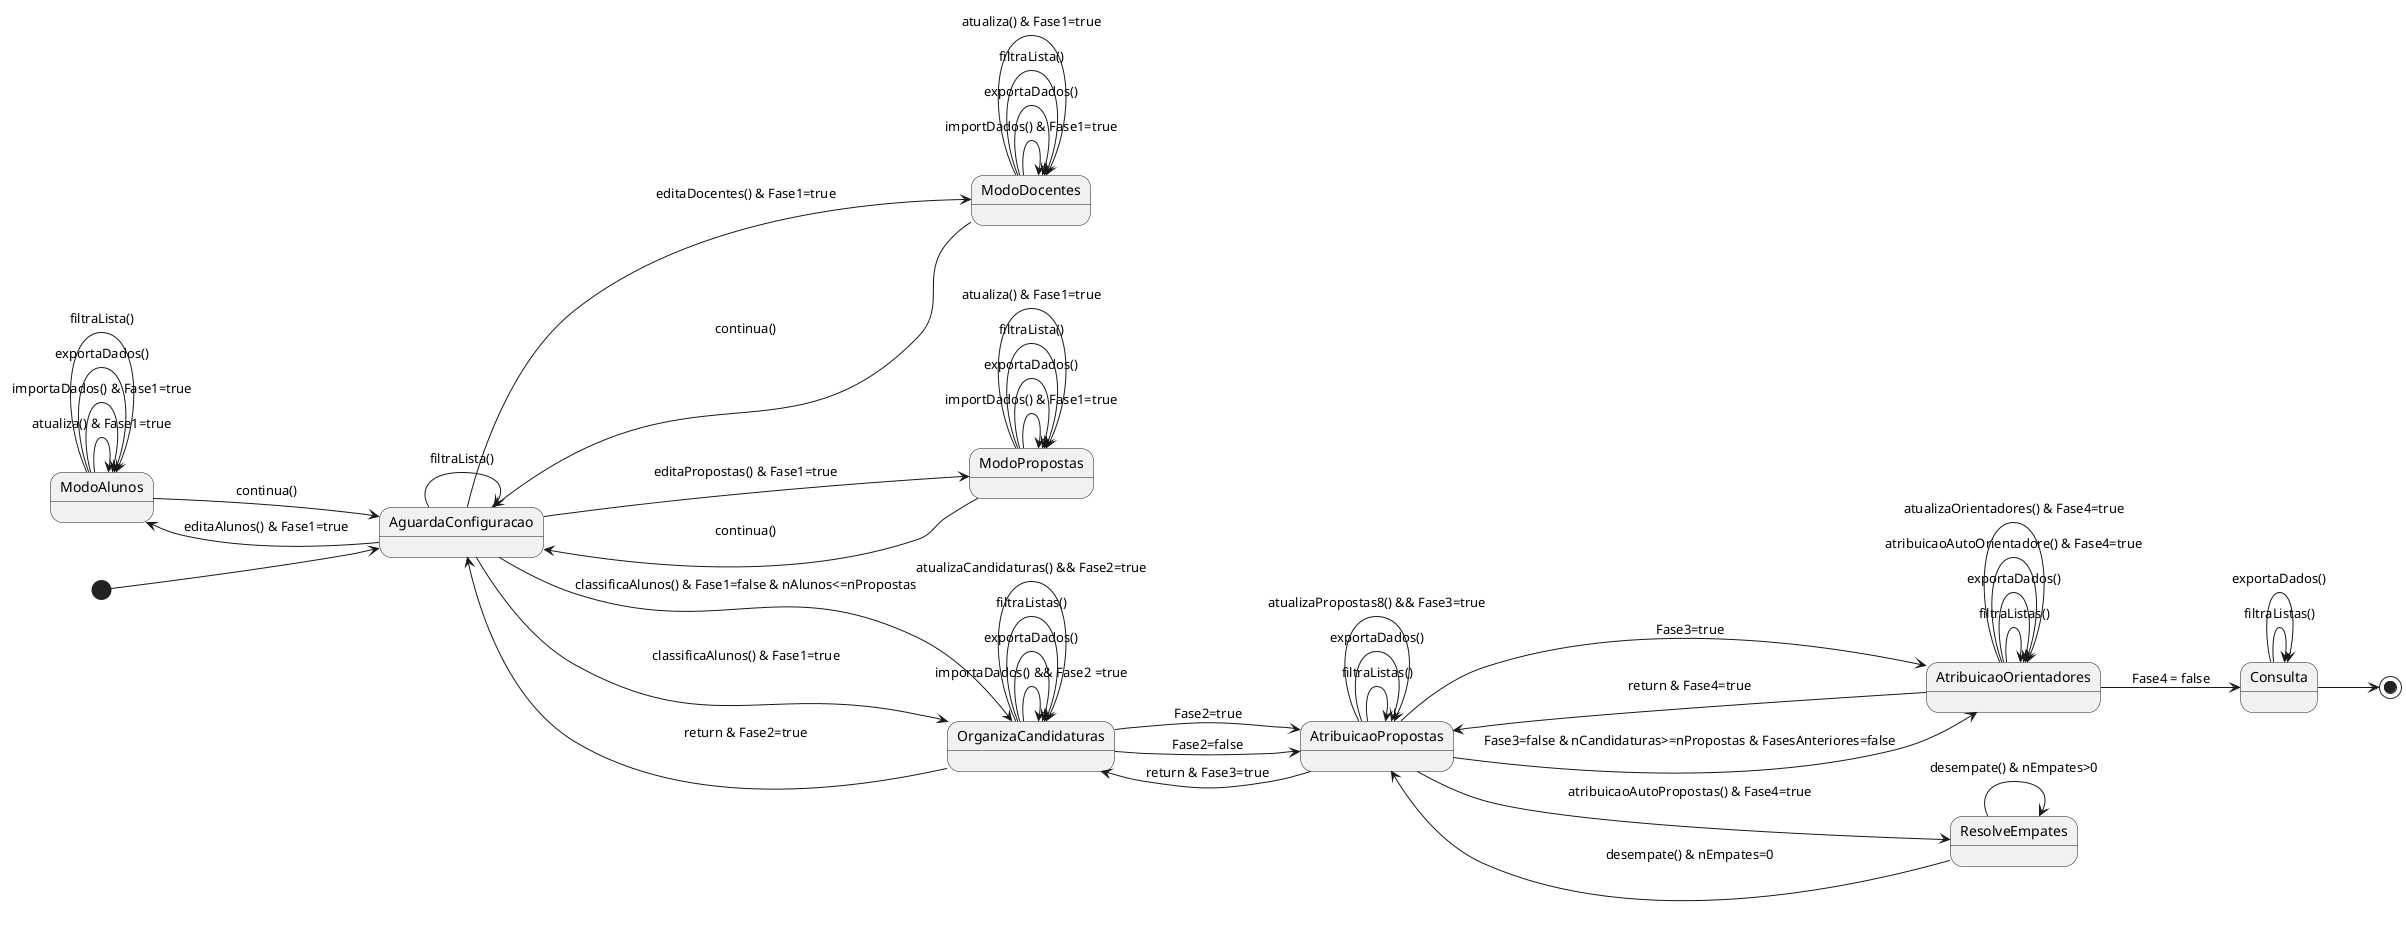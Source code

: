 @startuml
left to right direction

[*] --> AguardaConfiguracao 


' AguardaConfiguracao --> FASE1
AguardaConfiguracao --> AguardaConfiguracao : filtraLista()
AguardaConfiguracao --> ModoAlunos : editaAlunos() & Fase1=true 
AguardaConfiguracao --> ModoDocentes : editaDocentes() & Fase1=true 
AguardaConfiguracao --> ModoPropostas : editaPropostas() & Fase1=true 
AguardaConfiguracao --> OrganizaCandidaturas : classificaAlunos() & Fase1=false & nAlunos<=nPropostas
AguardaConfiguracao --> OrganizaCandidaturas : classificaAlunos() & Fase1=true  


' ModoAlunos - FASE1 
ModoAlunos --> ModoAlunos : importaDados() & Fase1=true 
ModoAlunos --> ModoAlunos : exportaDados()
ModoAlunos --> ModoAlunos : filtraLista()
ModoAlunos -> ModoAlunos : atualiza() & Fase1=true
ModoAlunos --> AguardaConfiguracao : continua()

' ModoDocentes - FASE1 
ModoDocentes --> ModoDocentes : importDados() & Fase1=true
ModoDocentes --> ModoDocentes : exportaDados() 
ModoDocentes --> ModoDocentes : filtraLista() 
ModoDocentes --> ModoDocentes : atualiza() & Fase1=true 
ModoDocentes --> AguardaConfiguracao: continua() 

' ModoPropostas - FASE1
ModoPropostas --> ModoPropostas : importDados() & Fase1=true 
ModoPropostas --> ModoPropostas : exportaDados() 
ModoPropostas --> ModoPropostas : filtraLista() 
ModoPropostas --> ModoPropostas : atualiza() & Fase1=true 
ModoPropostas --> AguardaConfiguracao: continua() 


' OrganizaCandidatura - FASE2
OrganizaCandidaturas --> AguardaConfiguracao : return & Fase2=true 
OrganizaCandidaturas --> OrganizaCandidaturas : importaDados() && Fase2 =true 
OrganizaCandidaturas --> OrganizaCandidaturas : exportaDados() 
OrganizaCandidaturas --> OrganizaCandidaturas : filtraListas() 
OrganizaCandidaturas --> OrganizaCandidaturas : atualizaCandidaturas() && Fase2=true 
OrganizaCandidaturas --> AtribuicaoPropostas : Fase2=true 
OrganizaCandidaturas --> AtribuicaoPropostas : Fase2=false 

' AtribuicaoPropostas -FASE3
AtribuicaoPropostas --> OrganizaCandidaturas : return & Fase3=true 
AtribuicaoPropostas --> AtribuicaoPropostas : filtraListas() 
AtribuicaoPropostas --> AtribuicaoPropostas : exportaDados() 
AtribuicaoPropostas --> AtribuicaoPropostas : atualizaPropostas8() && Fase3=true 
AtribuicaoPropostas --> ResolveEmpates : atribuicaoAutoPropostas() & Fase4=true 
AtribuicaoPropostas --> AtribuicaoOrientadores : Fase3=true 
AtribuicaoPropostas --> AtribuicaoOrientadores : Fase3=false & nCandidaturas>=nPropostas & FasesAnteriores=false 

' ConsultaEmpates - FASE4
ResolveEmpates --> ResolveEmpates : desempate() & nEmpates>0
ResolveEmpates --> AtribuicaoPropostas : desempate() & nEmpates=0

' AtribuicaoOrientadores - FASE4
AtribuicaoOrientadores --> AtribuicaoPropostas : return & Fase4=true 
AtribuicaoOrientadores -> AtribuicaoOrientadores : filtraListas() 
AtribuicaoOrientadores --> AtribuicaoOrientadores : exportaDados()
AtribuicaoOrientadores --> AtribuicaoOrientadores : atribuicaoAutoOrientadore() & Fase4=true 
AtribuicaoOrientadores --> AtribuicaoOrientadores : atualizaOrientadores() & Fase4=true 
AtribuicaoOrientadores --> Consulta : Fase4 = false 

' Consulta - FASE5
Consulta --> Consulta : exportaDados() 
Consulta -> Consulta : filtraListas() 
Consulta --> [*]






@enduml
